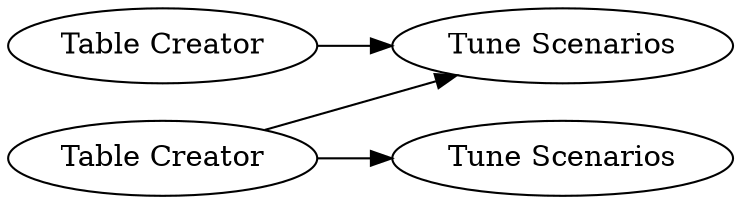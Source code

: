 digraph {
	1 -> 4
	3 -> 4
	1 -> 2
	1 [label="Table Creator"]
	4 [label="Tune Scenarios"]
	3 [label="Table Creator"]
	2 [label="Tune Scenarios"]
	rankdir=LR
}
